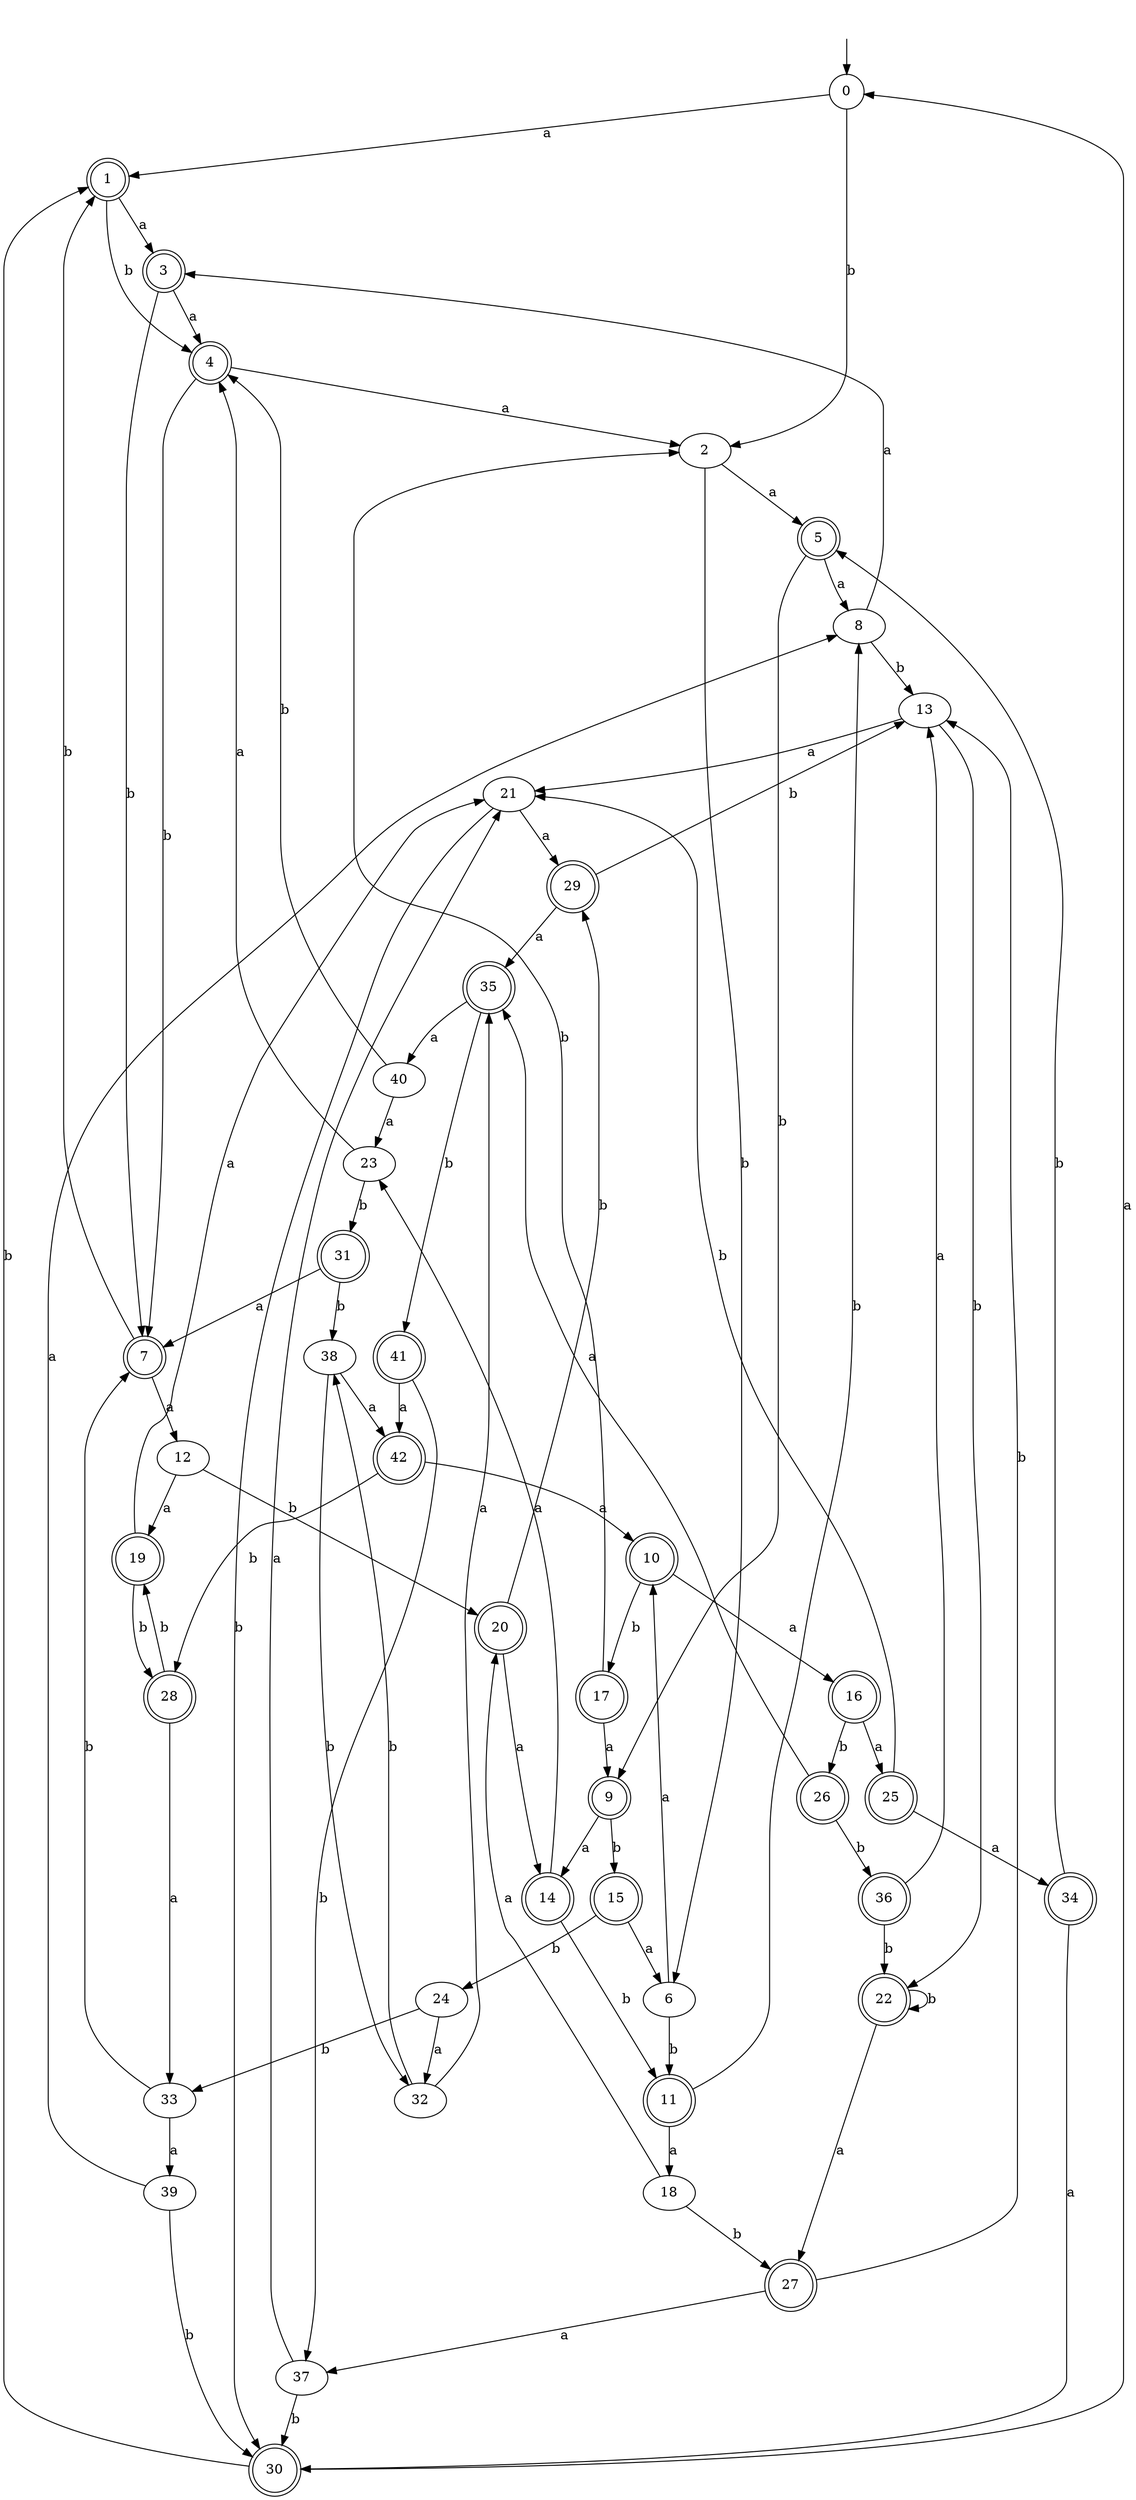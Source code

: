 digraph RandomDFA {
  __start0 [label="", shape=none];
  __start0 -> 0 [label=""];
  0 [shape=circle]
  0 -> 1 [label="a"]
  0 -> 2 [label="b"]
  1 [shape=doublecircle]
  1 -> 3 [label="a"]
  1 -> 4 [label="b"]
  2
  2 -> 5 [label="a"]
  2 -> 6 [label="b"]
  3 [shape=doublecircle]
  3 -> 4 [label="a"]
  3 -> 7 [label="b"]
  4 [shape=doublecircle]
  4 -> 2 [label="a"]
  4 -> 7 [label="b"]
  5 [shape=doublecircle]
  5 -> 8 [label="a"]
  5 -> 9 [label="b"]
  6
  6 -> 10 [label="a"]
  6 -> 11 [label="b"]
  7 [shape=doublecircle]
  7 -> 12 [label="a"]
  7 -> 1 [label="b"]
  8
  8 -> 3 [label="a"]
  8 -> 13 [label="b"]
  9 [shape=doublecircle]
  9 -> 14 [label="a"]
  9 -> 15 [label="b"]
  10 [shape=doublecircle]
  10 -> 16 [label="a"]
  10 -> 17 [label="b"]
  11 [shape=doublecircle]
  11 -> 18 [label="a"]
  11 -> 8 [label="b"]
  12
  12 -> 19 [label="a"]
  12 -> 20 [label="b"]
  13
  13 -> 21 [label="a"]
  13 -> 22 [label="b"]
  14 [shape=doublecircle]
  14 -> 23 [label="a"]
  14 -> 11 [label="b"]
  15 [shape=doublecircle]
  15 -> 6 [label="a"]
  15 -> 24 [label="b"]
  16 [shape=doublecircle]
  16 -> 25 [label="a"]
  16 -> 26 [label="b"]
  17 [shape=doublecircle]
  17 -> 9 [label="a"]
  17 -> 2 [label="b"]
  18
  18 -> 20 [label="a"]
  18 -> 27 [label="b"]
  19 [shape=doublecircle]
  19 -> 21 [label="a"]
  19 -> 28 [label="b"]
  20 [shape=doublecircle]
  20 -> 14 [label="a"]
  20 -> 29 [label="b"]
  21
  21 -> 29 [label="a"]
  21 -> 30 [label="b"]
  22 [shape=doublecircle]
  22 -> 27 [label="a"]
  22 -> 22 [label="b"]
  23
  23 -> 4 [label="a"]
  23 -> 31 [label="b"]
  24
  24 -> 32 [label="a"]
  24 -> 33 [label="b"]
  25 [shape=doublecircle]
  25 -> 34 [label="a"]
  25 -> 21 [label="b"]
  26 [shape=doublecircle]
  26 -> 35 [label="a"]
  26 -> 36 [label="b"]
  27 [shape=doublecircle]
  27 -> 37 [label="a"]
  27 -> 13 [label="b"]
  28 [shape=doublecircle]
  28 -> 33 [label="a"]
  28 -> 19 [label="b"]
  29 [shape=doublecircle]
  29 -> 35 [label="a"]
  29 -> 13 [label="b"]
  30 [shape=doublecircle]
  30 -> 0 [label="a"]
  30 -> 1 [label="b"]
  31 [shape=doublecircle]
  31 -> 7 [label="a"]
  31 -> 38 [label="b"]
  32
  32 -> 35 [label="a"]
  32 -> 38 [label="b"]
  33
  33 -> 39 [label="a"]
  33 -> 7 [label="b"]
  34 [shape=doublecircle]
  34 -> 30 [label="a"]
  34 -> 5 [label="b"]
  35 [shape=doublecircle]
  35 -> 40 [label="a"]
  35 -> 41 [label="b"]
  36 [shape=doublecircle]
  36 -> 13 [label="a"]
  36 -> 22 [label="b"]
  37
  37 -> 21 [label="a"]
  37 -> 30 [label="b"]
  38
  38 -> 42 [label="a"]
  38 -> 32 [label="b"]
  39
  39 -> 8 [label="a"]
  39 -> 30 [label="b"]
  40
  40 -> 23 [label="a"]
  40 -> 4 [label="b"]
  41 [shape=doublecircle]
  41 -> 42 [label="a"]
  41 -> 37 [label="b"]
  42 [shape=doublecircle]
  42 -> 10 [label="a"]
  42 -> 28 [label="b"]
}
